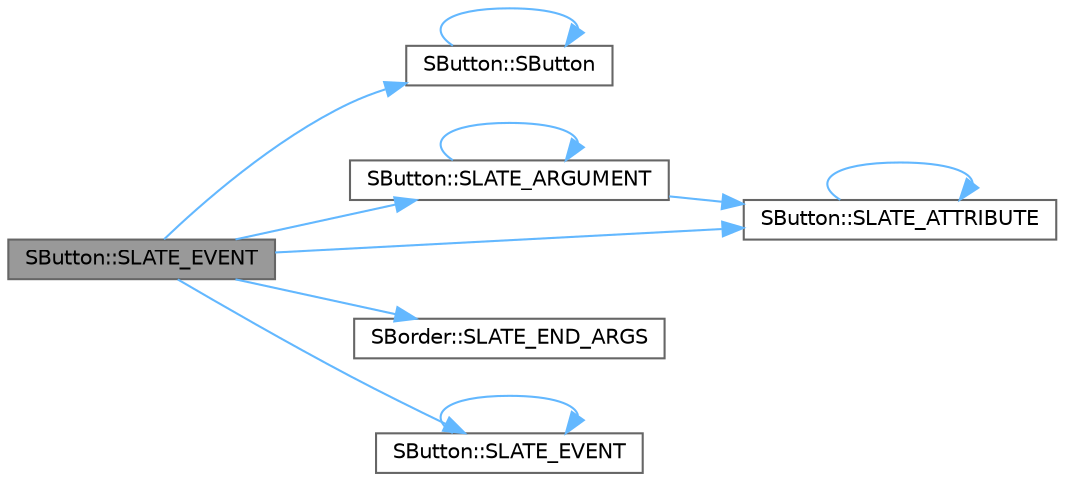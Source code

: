 digraph "SButton::SLATE_EVENT"
{
 // INTERACTIVE_SVG=YES
 // LATEX_PDF_SIZE
  bgcolor="transparent";
  edge [fontname=Helvetica,fontsize=10,labelfontname=Helvetica,labelfontsize=10];
  node [fontname=Helvetica,fontsize=10,shape=box,height=0.2,width=0.4];
  rankdir="LR";
  Node1 [id="Node000001",label="SButton::SLATE_EVENT",height=0.2,width=0.4,color="gray40", fillcolor="grey60", style="filled", fontcolor="black",tooltip=" "];
  Node1 -> Node2 [id="edge1_Node000001_Node000002",color="steelblue1",style="solid",tooltip=" "];
  Node2 [id="Node000002",label="SButton::SButton",height=0.2,width=0.4,color="grey40", fillcolor="white", style="filled",URL="$d7/d3f/classSButton.html#a9b05517d2876d94434d8dfc52498619b",tooltip="Sets the rules to use for determining whether the button was clicked."];
  Node2 -> Node2 [id="edge2_Node000002_Node000002",color="steelblue1",style="solid",tooltip=" "];
  Node1 -> Node3 [id="edge3_Node000001_Node000003",color="steelblue1",style="solid",tooltip=" "];
  Node3 [id="Node000003",label="SButton::SLATE_ARGUMENT",height=0.2,width=0.4,color="grey40", fillcolor="white", style="filled",URL="$d7/d3f/classSButton.html#aa8ad3e95d2e5641f1e77f53c8d1a4d26",tooltip="Vertical alignment."];
  Node3 -> Node3 [id="edge4_Node000003_Node000003",color="steelblue1",style="solid",tooltip=" "];
  Node3 -> Node4 [id="edge5_Node000003_Node000004",color="steelblue1",style="solid",tooltip=" "];
  Node4 [id="Node000004",label="SButton::SLATE_ATTRIBUTE",height=0.2,width=0.4,color="grey40", fillcolor="white", style="filled",URL="$d7/d3f/classSButton.html#ae8be8feffdca1a522e0a11f24dee0d26",tooltip="If set, overrides the button style's additional spacing between the button's border and the content w..."];
  Node4 -> Node4 [id="edge6_Node000004_Node000004",color="steelblue1",style="solid",tooltip=" "];
  Node1 -> Node4 [id="edge7_Node000001_Node000004",color="steelblue1",style="solid",tooltip=" "];
  Node1 -> Node5 [id="edge8_Node000001_Node000005",color="steelblue1",style="solid",tooltip=" "];
  Node5 [id="Node000005",label="SBorder::SLATE_END_ARGS",height=0.2,width=0.4,color="grey40", fillcolor="white", style="filled",URL="$d2/d51/classSBorder.html#aa4e8a9c3e1b7ed2af040b9da876f0171",tooltip="Default constructor."];
  Node1 -> Node6 [id="edge9_Node000001_Node000006",color="steelblue1",style="solid",tooltip=" "];
  Node6 [id="Node000006",label="SButton::SLATE_EVENT",height=0.2,width=0.4,color="grey40", fillcolor="white", style="filled",URL="$d7/d3f/classSButton.html#a56fb76c137a33a9e4ef3c58c4351206c",tooltip="Called when the button is pressed."];
  Node6 -> Node6 [id="edge10_Node000006_Node000006",color="steelblue1",style="solid",tooltip=" "];
}
